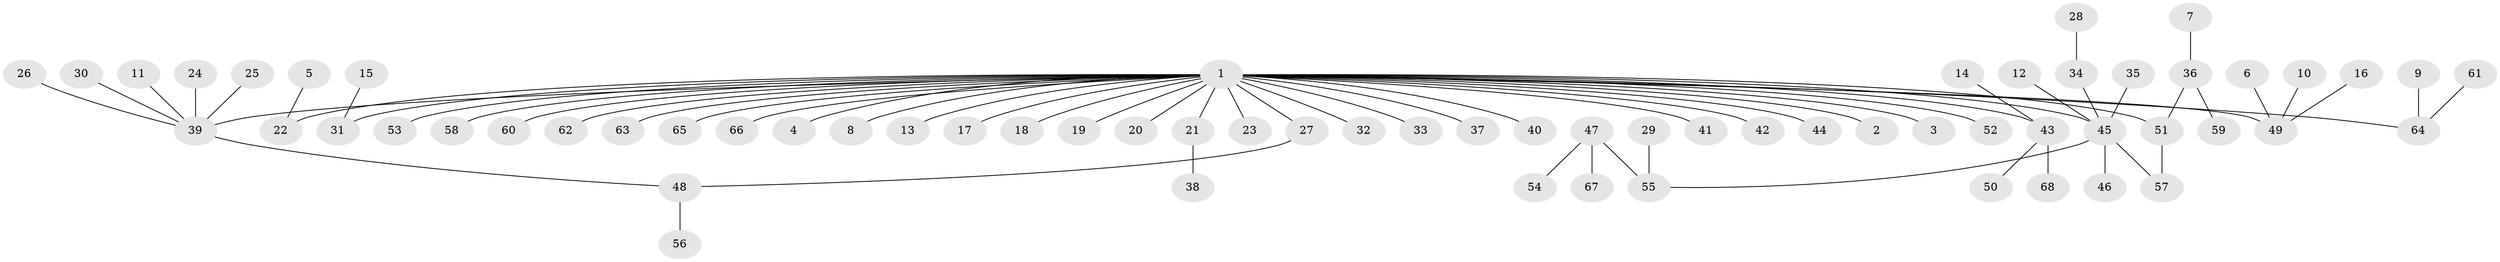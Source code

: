 // original degree distribution, {5: 0.037037037037037035, 34: 0.007407407407407408, 1: 0.6148148148148148, 4: 0.06666666666666667, 9: 0.007407407407407408, 2: 0.1925925925925926, 8: 0.007407407407407408, 3: 0.06666666666666667}
// Generated by graph-tools (version 1.1) at 2025/25/03/09/25 03:25:54]
// undirected, 68 vertices, 69 edges
graph export_dot {
graph [start="1"]
  node [color=gray90,style=filled];
  1;
  2;
  3;
  4;
  5;
  6;
  7;
  8;
  9;
  10;
  11;
  12;
  13;
  14;
  15;
  16;
  17;
  18;
  19;
  20;
  21;
  22;
  23;
  24;
  25;
  26;
  27;
  28;
  29;
  30;
  31;
  32;
  33;
  34;
  35;
  36;
  37;
  38;
  39;
  40;
  41;
  42;
  43;
  44;
  45;
  46;
  47;
  48;
  49;
  50;
  51;
  52;
  53;
  54;
  55;
  56;
  57;
  58;
  59;
  60;
  61;
  62;
  63;
  64;
  65;
  66;
  67;
  68;
  1 -- 2 [weight=1.0];
  1 -- 3 [weight=1.0];
  1 -- 4 [weight=1.0];
  1 -- 8 [weight=1.0];
  1 -- 13 [weight=1.0];
  1 -- 17 [weight=1.0];
  1 -- 18 [weight=1.0];
  1 -- 19 [weight=1.0];
  1 -- 20 [weight=1.0];
  1 -- 21 [weight=1.0];
  1 -- 22 [weight=1.0];
  1 -- 23 [weight=1.0];
  1 -- 27 [weight=1.0];
  1 -- 31 [weight=1.0];
  1 -- 32 [weight=1.0];
  1 -- 33 [weight=1.0];
  1 -- 37 [weight=1.0];
  1 -- 39 [weight=1.0];
  1 -- 40 [weight=1.0];
  1 -- 41 [weight=1.0];
  1 -- 42 [weight=1.0];
  1 -- 43 [weight=1.0];
  1 -- 44 [weight=1.0];
  1 -- 45 [weight=1.0];
  1 -- 49 [weight=2.0];
  1 -- 51 [weight=1.0];
  1 -- 52 [weight=1.0];
  1 -- 53 [weight=1.0];
  1 -- 58 [weight=1.0];
  1 -- 60 [weight=1.0];
  1 -- 62 [weight=1.0];
  1 -- 63 [weight=1.0];
  1 -- 64 [weight=1.0];
  1 -- 65 [weight=1.0];
  1 -- 66 [weight=1.0];
  5 -- 22 [weight=1.0];
  6 -- 49 [weight=1.0];
  7 -- 36 [weight=1.0];
  9 -- 64 [weight=1.0];
  10 -- 49 [weight=1.0];
  11 -- 39 [weight=1.0];
  12 -- 45 [weight=1.0];
  14 -- 43 [weight=1.0];
  15 -- 31 [weight=1.0];
  16 -- 49 [weight=1.0];
  21 -- 38 [weight=1.0];
  24 -- 39 [weight=1.0];
  25 -- 39 [weight=1.0];
  26 -- 39 [weight=1.0];
  27 -- 48 [weight=1.0];
  28 -- 34 [weight=1.0];
  29 -- 55 [weight=1.0];
  30 -- 39 [weight=1.0];
  34 -- 45 [weight=1.0];
  35 -- 45 [weight=1.0];
  36 -- 51 [weight=1.0];
  36 -- 59 [weight=1.0];
  39 -- 48 [weight=1.0];
  43 -- 50 [weight=1.0];
  43 -- 68 [weight=1.0];
  45 -- 46 [weight=1.0];
  45 -- 55 [weight=1.0];
  45 -- 57 [weight=1.0];
  47 -- 54 [weight=1.0];
  47 -- 55 [weight=1.0];
  47 -- 67 [weight=1.0];
  48 -- 56 [weight=1.0];
  51 -- 57 [weight=1.0];
  61 -- 64 [weight=1.0];
}
